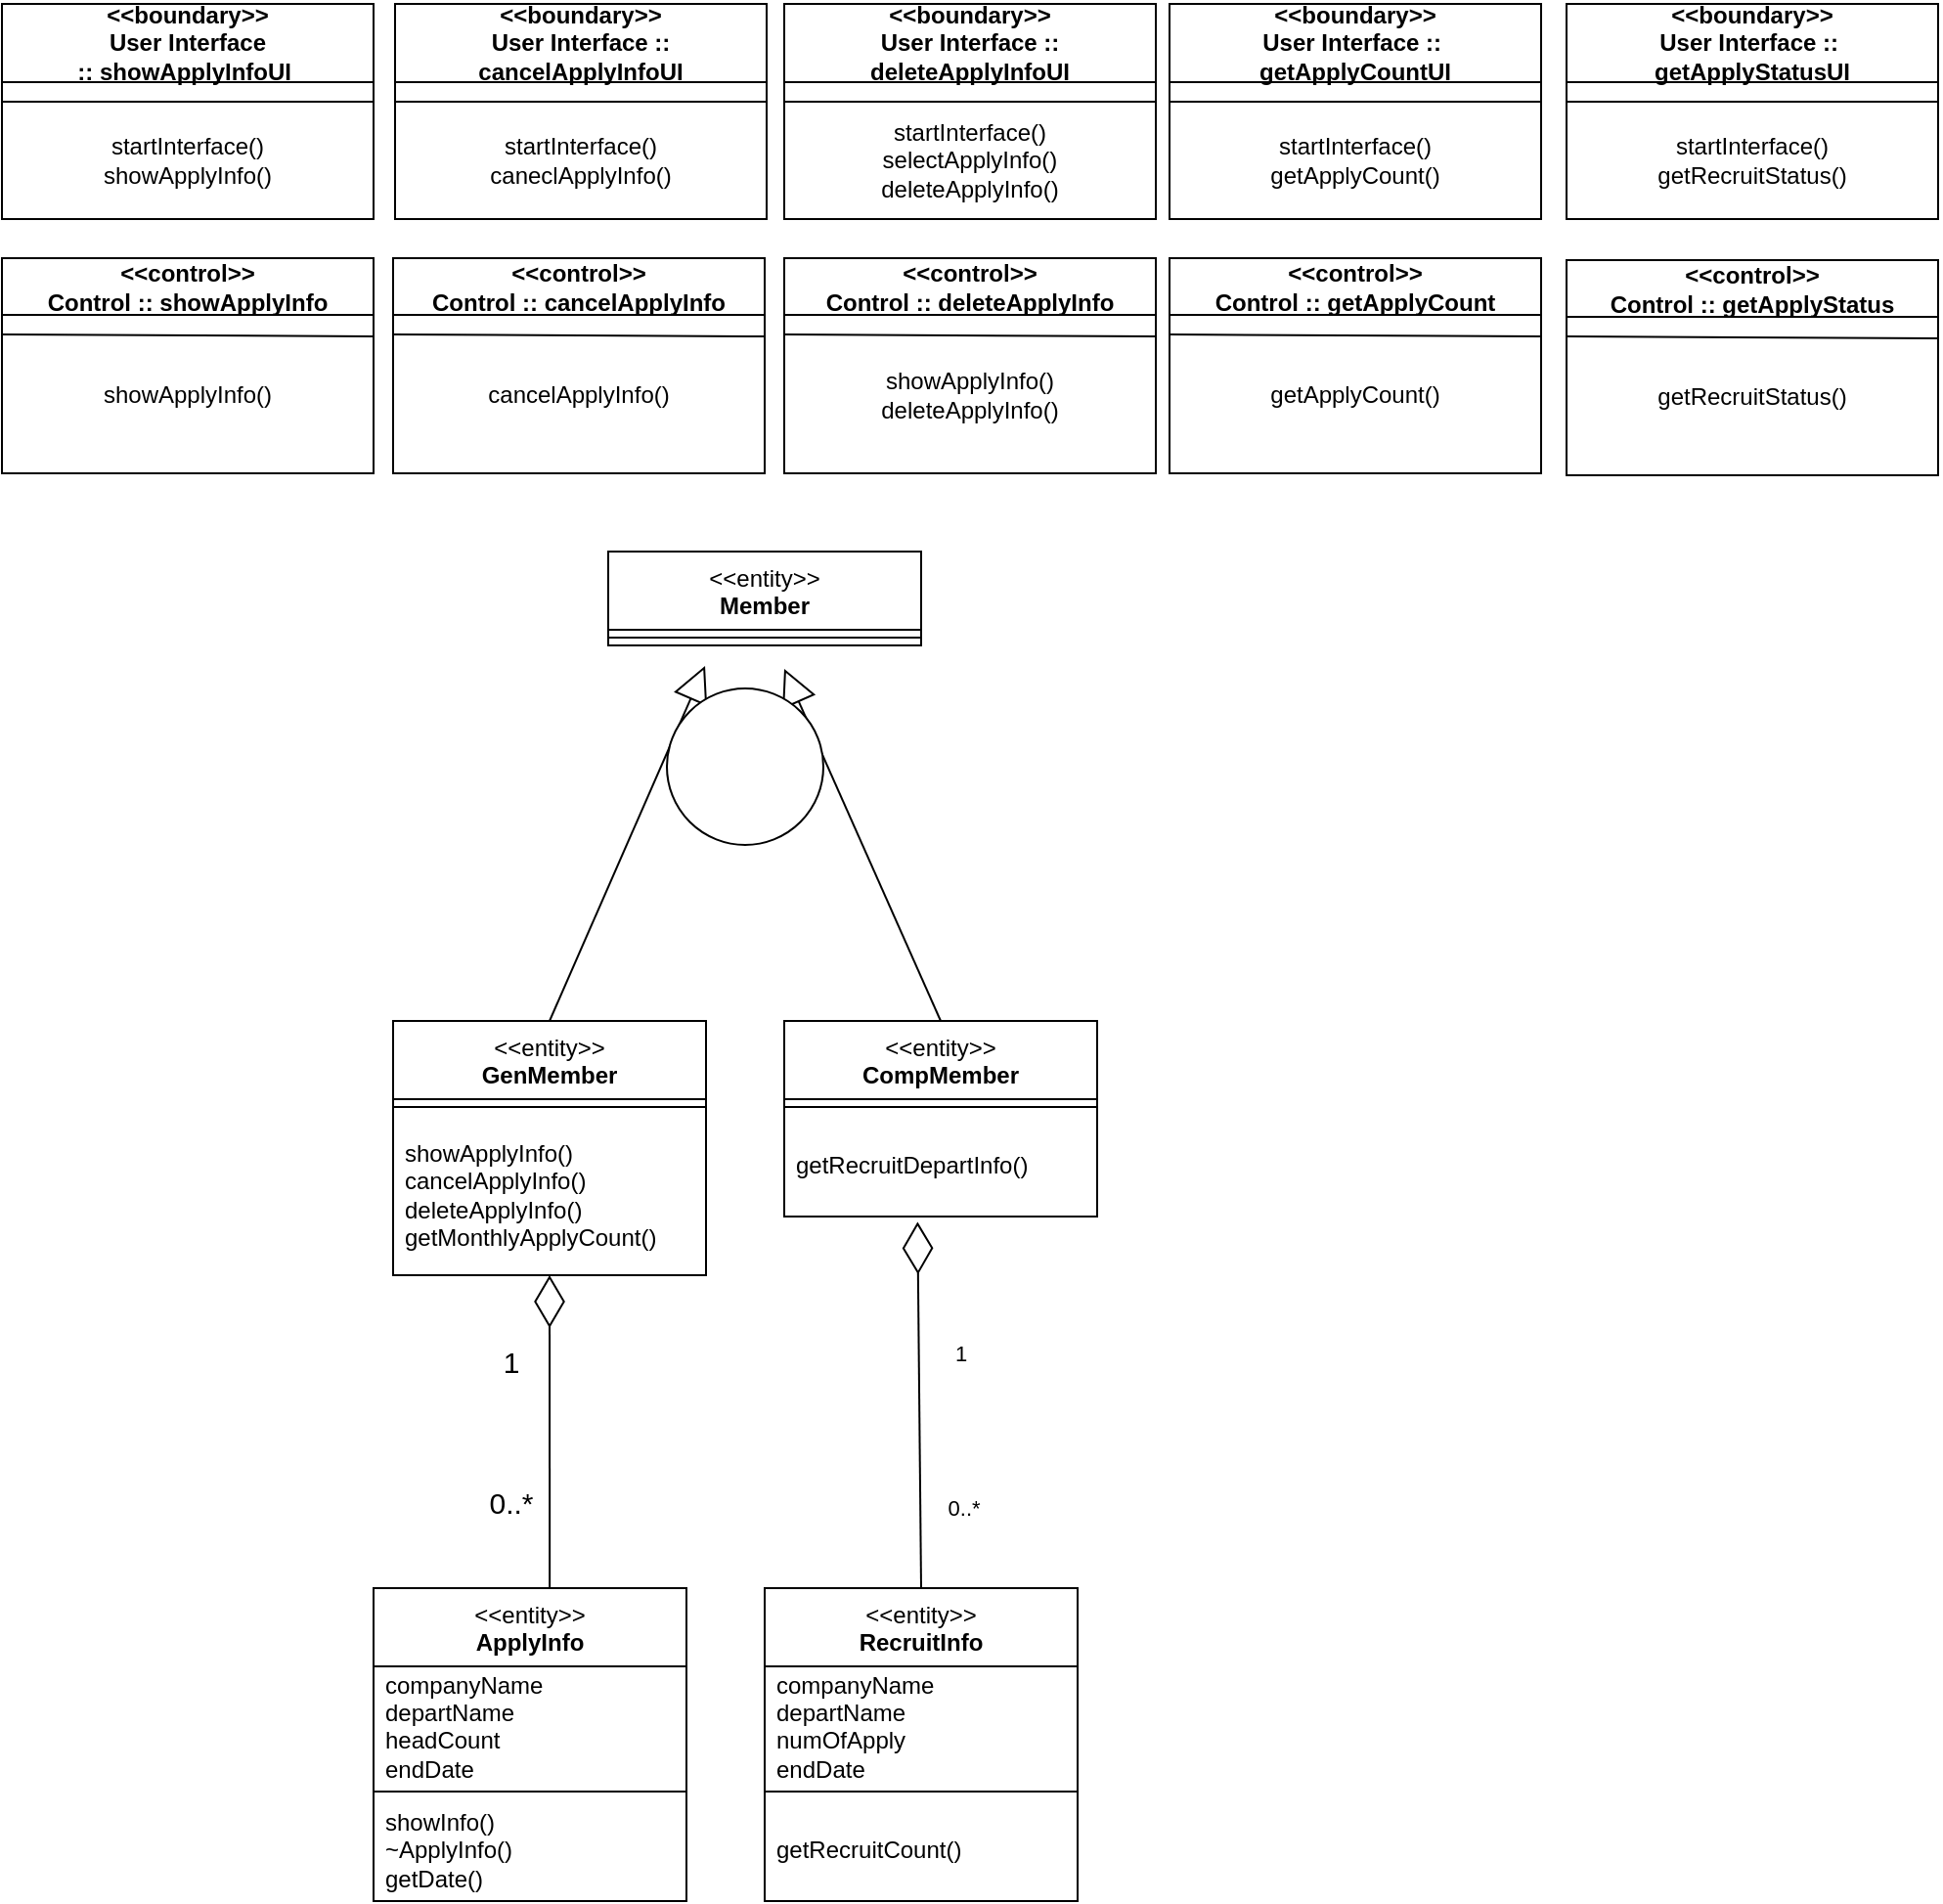 <mxfile version="21.2.9" type="device">
  <diagram name="페이지-1" id="u5kPiQK0h3_c7oDiRtXo">
    <mxGraphModel dx="1059" dy="627" grid="1" gridSize="10" guides="1" tooltips="1" connect="1" arrows="1" fold="1" page="1" pageScale="1" pageWidth="827" pageHeight="1169" math="0" shadow="0">
      <root>
        <mxCell id="0" />
        <mxCell id="1" parent="0" />
        <mxCell id="sXYMrcAE-SkF-xHBRYCo-1" value="&amp;lt;&amp;lt;control&amp;gt;&amp;gt;&lt;br style=&quot;border-color: var(--border-color);&quot;&gt;Control :: showApplyInfo" style="swimlane;fontStyle=1;align=center;verticalAlign=middle;childLayout=stackLayout;horizontal=1;startSize=29;horizontalStack=0;resizeParent=1;resizeParentMax=0;resizeLast=0;collapsible=0;marginBottom=0;html=1;whiteSpace=wrap;" vertex="1" parent="1">
          <mxGeometry x="410" y="300" width="190" height="110" as="geometry" />
        </mxCell>
        <mxCell id="sXYMrcAE-SkF-xHBRYCo-2" value="" style="endArrow=none;html=1;rounded=0;" edge="1" parent="sXYMrcAE-SkF-xHBRYCo-1">
          <mxGeometry width="50" height="50" relative="1" as="geometry">
            <mxPoint y="39" as="sourcePoint" />
            <mxPoint x="190" y="40" as="targetPoint" />
          </mxGeometry>
        </mxCell>
        <mxCell id="sXYMrcAE-SkF-xHBRYCo-3" value="showApplyInfo()" style="text;html=1;strokeColor=none;fillColor=none;align=center;verticalAlign=middle;whiteSpace=wrap;rounded=0;" vertex="1" parent="sXYMrcAE-SkF-xHBRYCo-1">
          <mxGeometry y="29" width="190" height="81" as="geometry" />
        </mxCell>
        <mxCell id="sXYMrcAE-SkF-xHBRYCo-4" value="&amp;lt;&amp;lt;boundary&amp;gt;&amp;gt;&lt;br&gt;User Interface ::&amp;nbsp;&lt;b style=&quot;border-color: var(--border-color);&quot;&gt;showApplyInfo&lt;/b&gt;UI&amp;nbsp;" style="swimlane;fontStyle=1;align=center;verticalAlign=middle;childLayout=stackLayout;horizontal=1;startSize=40;horizontalStack=0;resizeParent=1;resizeParentMax=0;resizeLast=0;collapsible=0;marginBottom=0;html=1;whiteSpace=wrap;" vertex="1" parent="1">
          <mxGeometry x="410" y="170" width="190" height="110" as="geometry" />
        </mxCell>
        <mxCell id="sXYMrcAE-SkF-xHBRYCo-5" value="" style="endArrow=none;html=1;rounded=0;" edge="1" parent="sXYMrcAE-SkF-xHBRYCo-4">
          <mxGeometry width="50" height="50" relative="1" as="geometry">
            <mxPoint y="50" as="sourcePoint" />
            <mxPoint x="190" y="50" as="targetPoint" />
          </mxGeometry>
        </mxCell>
        <mxCell id="sXYMrcAE-SkF-xHBRYCo-6" value="&lt;h1&gt;&lt;br&gt;&lt;/h1&gt;" style="text;html=1;strokeColor=none;fillColor=none;spacing=5;spacingTop=-20;whiteSpace=wrap;overflow=hidden;rounded=0;" vertex="1" parent="sXYMrcAE-SkF-xHBRYCo-4">
          <mxGeometry y="40" width="190" height="10" as="geometry" />
        </mxCell>
        <mxCell id="sXYMrcAE-SkF-xHBRYCo-7" style="edgeStyle=orthogonalEdgeStyle;rounded=0;orthogonalLoop=1;jettySize=auto;html=1;exitX=0.5;exitY=1;exitDx=0;exitDy=0;" edge="1" parent="sXYMrcAE-SkF-xHBRYCo-4" source="sXYMrcAE-SkF-xHBRYCo-6" target="sXYMrcAE-SkF-xHBRYCo-6">
          <mxGeometry relative="1" as="geometry" />
        </mxCell>
        <mxCell id="sXYMrcAE-SkF-xHBRYCo-8" value="startInterface()&lt;br&gt;showApplyInfo()&lt;br&gt;" style="text;html=1;strokeColor=none;fillColor=none;align=center;verticalAlign=middle;whiteSpace=wrap;rounded=0;" vertex="1" parent="sXYMrcAE-SkF-xHBRYCo-4">
          <mxGeometry y="50" width="190" height="60" as="geometry" />
        </mxCell>
        <mxCell id="sXYMrcAE-SkF-xHBRYCo-9" value="&amp;lt;&amp;lt;boundary&amp;gt;&amp;gt;&lt;br&gt;User Interface :: cancelApplyInfoUI" style="swimlane;fontStyle=1;align=center;verticalAlign=middle;childLayout=stackLayout;horizontal=1;startSize=40;horizontalStack=0;resizeParent=1;resizeParentMax=0;resizeLast=0;collapsible=0;marginBottom=0;html=1;whiteSpace=wrap;" vertex="1" parent="1">
          <mxGeometry x="611" y="170" width="190" height="110" as="geometry" />
        </mxCell>
        <mxCell id="sXYMrcAE-SkF-xHBRYCo-10" value="" style="endArrow=none;html=1;rounded=0;" edge="1" parent="sXYMrcAE-SkF-xHBRYCo-9">
          <mxGeometry width="50" height="50" relative="1" as="geometry">
            <mxPoint y="50" as="sourcePoint" />
            <mxPoint x="190" y="50" as="targetPoint" />
          </mxGeometry>
        </mxCell>
        <mxCell id="sXYMrcAE-SkF-xHBRYCo-11" value="&lt;h1&gt;&lt;br&gt;&lt;/h1&gt;" style="text;html=1;strokeColor=none;fillColor=none;spacing=5;spacingTop=-20;whiteSpace=wrap;overflow=hidden;rounded=0;" vertex="1" parent="sXYMrcAE-SkF-xHBRYCo-9">
          <mxGeometry y="40" width="190" height="10" as="geometry" />
        </mxCell>
        <mxCell id="sXYMrcAE-SkF-xHBRYCo-12" style="edgeStyle=orthogonalEdgeStyle;rounded=0;orthogonalLoop=1;jettySize=auto;html=1;exitX=0.5;exitY=1;exitDx=0;exitDy=0;" edge="1" parent="sXYMrcAE-SkF-xHBRYCo-9" source="sXYMrcAE-SkF-xHBRYCo-11" target="sXYMrcAE-SkF-xHBRYCo-11">
          <mxGeometry relative="1" as="geometry" />
        </mxCell>
        <mxCell id="sXYMrcAE-SkF-xHBRYCo-13" value="startInterface()&lt;br&gt;caneclApplyInfo()" style="text;html=1;strokeColor=none;fillColor=none;align=center;verticalAlign=middle;whiteSpace=wrap;rounded=0;" vertex="1" parent="sXYMrcAE-SkF-xHBRYCo-9">
          <mxGeometry y="50" width="190" height="60" as="geometry" />
        </mxCell>
        <mxCell id="sXYMrcAE-SkF-xHBRYCo-14" value="&amp;lt;&amp;lt;control&amp;gt;&amp;gt;&lt;br&gt;Control :: cancelApplyInfo" style="swimlane;fontStyle=1;align=center;verticalAlign=middle;childLayout=stackLayout;horizontal=1;startSize=29;horizontalStack=0;resizeParent=1;resizeParentMax=0;resizeLast=0;collapsible=0;marginBottom=0;html=1;whiteSpace=wrap;" vertex="1" parent="1">
          <mxGeometry x="610" y="300" width="190" height="110" as="geometry" />
        </mxCell>
        <mxCell id="sXYMrcAE-SkF-xHBRYCo-15" value="" style="endArrow=none;html=1;rounded=0;" edge="1" parent="sXYMrcAE-SkF-xHBRYCo-14">
          <mxGeometry width="50" height="50" relative="1" as="geometry">
            <mxPoint y="39" as="sourcePoint" />
            <mxPoint x="190" y="40" as="targetPoint" />
          </mxGeometry>
        </mxCell>
        <mxCell id="sXYMrcAE-SkF-xHBRYCo-16" value="cancelApplyInfo()" style="text;html=1;strokeColor=none;fillColor=none;align=center;verticalAlign=middle;whiteSpace=wrap;rounded=0;" vertex="1" parent="sXYMrcAE-SkF-xHBRYCo-14">
          <mxGeometry y="29" width="190" height="81" as="geometry" />
        </mxCell>
        <mxCell id="sXYMrcAE-SkF-xHBRYCo-17" value="&amp;lt;&amp;lt;boundary&amp;gt;&amp;gt;&lt;br&gt;User Interface :: deleteApplyInfoUI" style="swimlane;fontStyle=1;align=center;verticalAlign=middle;childLayout=stackLayout;horizontal=1;startSize=40;horizontalStack=0;resizeParent=1;resizeParentMax=0;resizeLast=0;collapsible=0;marginBottom=0;html=1;whiteSpace=wrap;" vertex="1" parent="1">
          <mxGeometry x="810" y="170" width="190" height="110" as="geometry" />
        </mxCell>
        <mxCell id="sXYMrcAE-SkF-xHBRYCo-18" value="" style="endArrow=none;html=1;rounded=0;" edge="1" parent="sXYMrcAE-SkF-xHBRYCo-17">
          <mxGeometry width="50" height="50" relative="1" as="geometry">
            <mxPoint y="50" as="sourcePoint" />
            <mxPoint x="190" y="50" as="targetPoint" />
          </mxGeometry>
        </mxCell>
        <mxCell id="sXYMrcAE-SkF-xHBRYCo-19" value="&lt;h1&gt;&lt;br&gt;&lt;/h1&gt;" style="text;html=1;strokeColor=none;fillColor=none;spacing=5;spacingTop=-20;whiteSpace=wrap;overflow=hidden;rounded=0;" vertex="1" parent="sXYMrcAE-SkF-xHBRYCo-17">
          <mxGeometry y="40" width="190" height="10" as="geometry" />
        </mxCell>
        <mxCell id="sXYMrcAE-SkF-xHBRYCo-20" style="edgeStyle=orthogonalEdgeStyle;rounded=0;orthogonalLoop=1;jettySize=auto;html=1;exitX=0.5;exitY=1;exitDx=0;exitDy=0;" edge="1" parent="sXYMrcAE-SkF-xHBRYCo-17" source="sXYMrcAE-SkF-xHBRYCo-19" target="sXYMrcAE-SkF-xHBRYCo-19">
          <mxGeometry relative="1" as="geometry" />
        </mxCell>
        <mxCell id="sXYMrcAE-SkF-xHBRYCo-21" value="startInterface()&lt;br&gt;selectApplyInfo()&lt;br&gt;deleteApplyInfo()" style="text;html=1;strokeColor=none;fillColor=none;align=center;verticalAlign=middle;whiteSpace=wrap;rounded=0;" vertex="1" parent="sXYMrcAE-SkF-xHBRYCo-17">
          <mxGeometry y="50" width="190" height="60" as="geometry" />
        </mxCell>
        <mxCell id="sXYMrcAE-SkF-xHBRYCo-22" value="&amp;lt;&amp;lt;control&amp;gt;&amp;gt;&lt;br&gt;Control :: deleteApplyInfo" style="swimlane;fontStyle=1;align=center;verticalAlign=middle;childLayout=stackLayout;horizontal=1;startSize=29;horizontalStack=0;resizeParent=1;resizeParentMax=0;resizeLast=0;collapsible=0;marginBottom=0;html=1;whiteSpace=wrap;" vertex="1" parent="1">
          <mxGeometry x="810" y="300" width="190" height="110" as="geometry" />
        </mxCell>
        <mxCell id="sXYMrcAE-SkF-xHBRYCo-23" value="" style="endArrow=none;html=1;rounded=0;" edge="1" parent="sXYMrcAE-SkF-xHBRYCo-22">
          <mxGeometry width="50" height="50" relative="1" as="geometry">
            <mxPoint y="39" as="sourcePoint" />
            <mxPoint x="190" y="40" as="targetPoint" />
          </mxGeometry>
        </mxCell>
        <mxCell id="sXYMrcAE-SkF-xHBRYCo-24" value="showApplyInfo()&lt;br&gt;deleteApplyInfo()" style="text;html=1;strokeColor=none;fillColor=none;align=center;verticalAlign=middle;whiteSpace=wrap;rounded=0;" vertex="1" parent="sXYMrcAE-SkF-xHBRYCo-22">
          <mxGeometry y="29" width="190" height="81" as="geometry" />
        </mxCell>
        <mxCell id="sXYMrcAE-SkF-xHBRYCo-25" value="&amp;lt;&amp;lt;boundary&amp;gt;&amp;gt;&lt;br&gt;User Interface ::&amp;nbsp;&lt;br&gt;getApplyCountUI" style="swimlane;fontStyle=1;align=center;verticalAlign=middle;childLayout=stackLayout;horizontal=1;startSize=40;horizontalStack=0;resizeParent=1;resizeParentMax=0;resizeLast=0;collapsible=0;marginBottom=0;html=1;whiteSpace=wrap;" vertex="1" parent="1">
          <mxGeometry x="1007" y="170" width="190" height="110" as="geometry" />
        </mxCell>
        <mxCell id="sXYMrcAE-SkF-xHBRYCo-26" value="" style="endArrow=none;html=1;rounded=0;" edge="1" parent="sXYMrcAE-SkF-xHBRYCo-25">
          <mxGeometry width="50" height="50" relative="1" as="geometry">
            <mxPoint y="50" as="sourcePoint" />
            <mxPoint x="190" y="50" as="targetPoint" />
          </mxGeometry>
        </mxCell>
        <mxCell id="sXYMrcAE-SkF-xHBRYCo-27" value="&lt;h1&gt;&lt;br&gt;&lt;/h1&gt;" style="text;html=1;strokeColor=none;fillColor=none;spacing=5;spacingTop=-20;whiteSpace=wrap;overflow=hidden;rounded=0;" vertex="1" parent="sXYMrcAE-SkF-xHBRYCo-25">
          <mxGeometry y="40" width="190" height="10" as="geometry" />
        </mxCell>
        <mxCell id="sXYMrcAE-SkF-xHBRYCo-28" style="edgeStyle=orthogonalEdgeStyle;rounded=0;orthogonalLoop=1;jettySize=auto;html=1;exitX=0.5;exitY=1;exitDx=0;exitDy=0;" edge="1" parent="sXYMrcAE-SkF-xHBRYCo-25" source="sXYMrcAE-SkF-xHBRYCo-27" target="sXYMrcAE-SkF-xHBRYCo-27">
          <mxGeometry relative="1" as="geometry" />
        </mxCell>
        <mxCell id="sXYMrcAE-SkF-xHBRYCo-29" value="startInterface()&lt;br&gt;getApplyCount()" style="text;html=1;strokeColor=none;fillColor=none;align=center;verticalAlign=middle;whiteSpace=wrap;rounded=0;" vertex="1" parent="sXYMrcAE-SkF-xHBRYCo-25">
          <mxGeometry y="50" width="190" height="60" as="geometry" />
        </mxCell>
        <mxCell id="sXYMrcAE-SkF-xHBRYCo-30" value="&amp;lt;&amp;lt;control&amp;gt;&amp;gt;&lt;br&gt;Control ::&amp;nbsp;&lt;b style=&quot;border-color: var(--border-color);&quot;&gt;getApplyCount&lt;/b&gt;" style="swimlane;fontStyle=1;align=center;verticalAlign=middle;childLayout=stackLayout;horizontal=1;startSize=29;horizontalStack=0;resizeParent=1;resizeParentMax=0;resizeLast=0;collapsible=0;marginBottom=0;html=1;whiteSpace=wrap;" vertex="1" parent="1">
          <mxGeometry x="1007" y="300" width="190" height="110" as="geometry" />
        </mxCell>
        <mxCell id="sXYMrcAE-SkF-xHBRYCo-31" value="" style="endArrow=none;html=1;rounded=0;" edge="1" parent="sXYMrcAE-SkF-xHBRYCo-30">
          <mxGeometry width="50" height="50" relative="1" as="geometry">
            <mxPoint y="39" as="sourcePoint" />
            <mxPoint x="190" y="40" as="targetPoint" />
          </mxGeometry>
        </mxCell>
        <mxCell id="sXYMrcAE-SkF-xHBRYCo-32" value="getApplyCount()" style="text;html=1;strokeColor=none;fillColor=none;align=center;verticalAlign=middle;whiteSpace=wrap;rounded=0;" vertex="1" parent="sXYMrcAE-SkF-xHBRYCo-30">
          <mxGeometry y="29" width="190" height="81" as="geometry" />
        </mxCell>
        <mxCell id="sXYMrcAE-SkF-xHBRYCo-33" value="&amp;lt;&amp;lt;boundary&amp;gt;&amp;gt;&lt;br&gt;User Interface ::&amp;nbsp;&lt;br&gt;&lt;b style=&quot;border-color: var(--border-color);&quot;&gt;getApplyStatusUI&lt;/b&gt;" style="swimlane;fontStyle=1;align=center;verticalAlign=middle;childLayout=stackLayout;horizontal=1;startSize=40;horizontalStack=0;resizeParent=1;resizeParentMax=0;resizeLast=0;collapsible=0;marginBottom=0;html=1;whiteSpace=wrap;" vertex="1" parent="1">
          <mxGeometry x="1210" y="170" width="190" height="110" as="geometry" />
        </mxCell>
        <mxCell id="sXYMrcAE-SkF-xHBRYCo-34" value="" style="endArrow=none;html=1;rounded=0;" edge="1" parent="sXYMrcAE-SkF-xHBRYCo-33">
          <mxGeometry width="50" height="50" relative="1" as="geometry">
            <mxPoint y="50" as="sourcePoint" />
            <mxPoint x="190" y="50" as="targetPoint" />
          </mxGeometry>
        </mxCell>
        <mxCell id="sXYMrcAE-SkF-xHBRYCo-35" value="&lt;h1&gt;&lt;br&gt;&lt;/h1&gt;" style="text;html=1;strokeColor=none;fillColor=none;spacing=5;spacingTop=-20;whiteSpace=wrap;overflow=hidden;rounded=0;" vertex="1" parent="sXYMrcAE-SkF-xHBRYCo-33">
          <mxGeometry y="40" width="190" height="10" as="geometry" />
        </mxCell>
        <mxCell id="sXYMrcAE-SkF-xHBRYCo-36" style="edgeStyle=orthogonalEdgeStyle;rounded=0;orthogonalLoop=1;jettySize=auto;html=1;exitX=0.5;exitY=1;exitDx=0;exitDy=0;" edge="1" parent="sXYMrcAE-SkF-xHBRYCo-33" source="sXYMrcAE-SkF-xHBRYCo-35" target="sXYMrcAE-SkF-xHBRYCo-35">
          <mxGeometry relative="1" as="geometry" />
        </mxCell>
        <mxCell id="sXYMrcAE-SkF-xHBRYCo-37" value="startInterface()&lt;br&gt;getRecruitStatus()" style="text;html=1;strokeColor=none;fillColor=none;align=center;verticalAlign=middle;whiteSpace=wrap;rounded=0;" vertex="1" parent="sXYMrcAE-SkF-xHBRYCo-33">
          <mxGeometry y="50" width="190" height="60" as="geometry" />
        </mxCell>
        <mxCell id="sXYMrcAE-SkF-xHBRYCo-38" value="&amp;lt;&amp;lt;control&amp;gt;&amp;gt;&lt;br&gt;Control ::&amp;nbsp;&lt;b style=&quot;border-color: var(--border-color);&quot;&gt;getApplyStatus&lt;/b&gt;" style="swimlane;fontStyle=1;align=center;verticalAlign=middle;childLayout=stackLayout;horizontal=1;startSize=29;horizontalStack=0;resizeParent=1;resizeParentMax=0;resizeLast=0;collapsible=0;marginBottom=0;html=1;whiteSpace=wrap;" vertex="1" parent="1">
          <mxGeometry x="1210" y="301" width="190" height="110" as="geometry" />
        </mxCell>
        <mxCell id="sXYMrcAE-SkF-xHBRYCo-39" value="" style="endArrow=none;html=1;rounded=0;" edge="1" parent="sXYMrcAE-SkF-xHBRYCo-38">
          <mxGeometry width="50" height="50" relative="1" as="geometry">
            <mxPoint y="39" as="sourcePoint" />
            <mxPoint x="190" y="40" as="targetPoint" />
          </mxGeometry>
        </mxCell>
        <mxCell id="sXYMrcAE-SkF-xHBRYCo-40" value="getRecruitStatus()" style="text;html=1;strokeColor=none;fillColor=none;align=center;verticalAlign=middle;whiteSpace=wrap;rounded=0;" vertex="1" parent="sXYMrcAE-SkF-xHBRYCo-38">
          <mxGeometry y="29" width="190" height="81" as="geometry" />
        </mxCell>
        <mxCell id="sXYMrcAE-SkF-xHBRYCo-42" value="&amp;lt;&amp;lt;entity&amp;gt;&amp;gt;&lt;br&gt;&lt;b&gt;Member&lt;/b&gt;" style="swimlane;fontStyle=0;align=center;verticalAlign=top;childLayout=stackLayout;horizontal=1;startSize=40;horizontalStack=0;resizeParent=1;resizeParentMax=0;resizeLast=0;collapsible=0;marginBottom=0;html=1;whiteSpace=wrap;" vertex="1" parent="1">
          <mxGeometry x="720" y="450" width="160" height="48" as="geometry" />
        </mxCell>
        <mxCell id="sXYMrcAE-SkF-xHBRYCo-43" value="" style="line;strokeWidth=1;fillColor=none;align=left;verticalAlign=middle;spacingTop=-1;spacingLeft=3;spacingRight=3;rotatable=0;labelPosition=right;points=[];portConstraint=eastwest;" vertex="1" parent="sXYMrcAE-SkF-xHBRYCo-42">
          <mxGeometry y="40" width="160" height="8" as="geometry" />
        </mxCell>
        <mxCell id="sXYMrcAE-SkF-xHBRYCo-44" value="&amp;lt;&amp;lt;entity&amp;gt;&amp;gt;&lt;br&gt;&lt;b&gt;GenMember&lt;/b&gt;" style="swimlane;fontStyle=0;align=center;verticalAlign=top;childLayout=stackLayout;horizontal=1;startSize=40;horizontalStack=0;resizeParent=1;resizeParentMax=0;resizeLast=0;collapsible=0;marginBottom=0;html=1;whiteSpace=wrap;" vertex="1" parent="1">
          <mxGeometry x="610" y="690.0" width="160" height="130" as="geometry" />
        </mxCell>
        <mxCell id="sXYMrcAE-SkF-xHBRYCo-45" value="" style="line;strokeWidth=1;fillColor=none;align=left;verticalAlign=middle;spacingTop=-1;spacingLeft=3;spacingRight=3;rotatable=0;labelPosition=right;points=[];portConstraint=eastwest;" vertex="1" parent="sXYMrcAE-SkF-xHBRYCo-44">
          <mxGeometry y="40" width="160" height="8" as="geometry" />
        </mxCell>
        <mxCell id="sXYMrcAE-SkF-xHBRYCo-46" value="showApplyInfo()&lt;br&gt;cancelApplyInfo()&lt;br&gt;deleteApplyInfo()&lt;br&gt;getMonthlyApplyCount()" style="text;html=1;strokeColor=none;fillColor=none;align=left;verticalAlign=middle;spacingLeft=4;spacingRight=4;overflow=hidden;rotatable=0;points=[[0,0.5],[1,0.5]];portConstraint=eastwest;whiteSpace=wrap;" vertex="1" parent="sXYMrcAE-SkF-xHBRYCo-44">
          <mxGeometry y="48" width="160" height="82" as="geometry" />
        </mxCell>
        <mxCell id="sXYMrcAE-SkF-xHBRYCo-47" value="&amp;lt;&amp;lt;entity&amp;gt;&amp;gt;&lt;br&gt;&lt;b&gt;CompMember&lt;/b&gt;" style="swimlane;fontStyle=0;align=center;verticalAlign=top;childLayout=stackLayout;horizontal=1;startSize=40;horizontalStack=0;resizeParent=1;resizeParentMax=0;resizeLast=0;collapsible=0;marginBottom=0;html=1;whiteSpace=wrap;" vertex="1" parent="1">
          <mxGeometry x="810" y="690.0" width="160" height="100" as="geometry" />
        </mxCell>
        <mxCell id="sXYMrcAE-SkF-xHBRYCo-48" value="" style="line;strokeWidth=1;fillColor=none;align=left;verticalAlign=middle;spacingTop=-1;spacingLeft=3;spacingRight=3;rotatable=0;labelPosition=right;points=[];portConstraint=eastwest;" vertex="1" parent="sXYMrcAE-SkF-xHBRYCo-47">
          <mxGeometry y="40" width="160" height="8" as="geometry" />
        </mxCell>
        <mxCell id="sXYMrcAE-SkF-xHBRYCo-49" value="getRecruitDepartInfo()" style="text;html=1;strokeColor=none;fillColor=none;align=left;verticalAlign=middle;spacingLeft=4;spacingRight=4;overflow=hidden;rotatable=0;points=[[0,0.5],[1,0.5]];portConstraint=eastwest;whiteSpace=wrap;" vertex="1" parent="sXYMrcAE-SkF-xHBRYCo-47">
          <mxGeometry y="48" width="160" height="52" as="geometry" />
        </mxCell>
        <mxCell id="sXYMrcAE-SkF-xHBRYCo-50" value="" style="endArrow=block;endSize=16;endFill=0;html=1;rounded=0;exitX=0.5;exitY=0;exitDx=0;exitDy=0;entryX=0.372;entryY=0.976;entryDx=0;entryDy=0;entryPerimeter=0;" edge="1" parent="1" source="sXYMrcAE-SkF-xHBRYCo-44">
          <mxGeometry width="160" relative="1" as="geometry">
            <mxPoint x="770" y="680.0" as="sourcePoint" />
            <mxPoint x="769.52" y="508.512" as="targetPoint" />
          </mxGeometry>
        </mxCell>
        <mxCell id="sXYMrcAE-SkF-xHBRYCo-51" value="" style="endArrow=block;endSize=16;endFill=0;html=1;rounded=0;exitX=0.5;exitY=0;exitDx=0;exitDy=0;entryX=0.625;entryY=1;entryDx=0;entryDy=0;entryPerimeter=0;" edge="1" parent="1" source="sXYMrcAE-SkF-xHBRYCo-47">
          <mxGeometry width="160" relative="1" as="geometry">
            <mxPoint x="910" y="550" as="sourcePoint" />
            <mxPoint x="810" y="510" as="targetPoint" />
            <Array as="points" />
          </mxGeometry>
        </mxCell>
        <mxCell id="sXYMrcAE-SkF-xHBRYCo-52" value="&amp;lt;&amp;lt;entity&amp;gt;&amp;gt;&lt;br&gt;&lt;b&gt;RecruitInfo&lt;/b&gt;" style="swimlane;fontStyle=0;align=center;verticalAlign=top;childLayout=stackLayout;horizontal=1;startSize=40;horizontalStack=0;resizeParent=1;resizeParentMax=0;resizeLast=0;collapsible=0;marginBottom=0;html=1;whiteSpace=wrap;" vertex="1" parent="1">
          <mxGeometry x="800" y="980.0" width="160" height="160" as="geometry" />
        </mxCell>
        <mxCell id="sXYMrcAE-SkF-xHBRYCo-53" value="companyName&lt;br&gt;departName&lt;br&gt;numOfApply&lt;br&gt;endDate" style="text;html=1;strokeColor=none;fillColor=none;align=left;verticalAlign=middle;spacingLeft=4;spacingRight=4;overflow=hidden;rotatable=0;points=[[0,0.5],[1,0.5]];portConstraint=eastwest;whiteSpace=wrap;" vertex="1" parent="sXYMrcAE-SkF-xHBRYCo-52">
          <mxGeometry y="40" width="160" height="60" as="geometry" />
        </mxCell>
        <mxCell id="sXYMrcAE-SkF-xHBRYCo-54" value="" style="line;strokeWidth=1;fillColor=none;align=left;verticalAlign=middle;spacingTop=-1;spacingLeft=3;spacingRight=3;rotatable=0;labelPosition=right;points=[];portConstraint=eastwest;" vertex="1" parent="sXYMrcAE-SkF-xHBRYCo-52">
          <mxGeometry y="100" width="160" height="8" as="geometry" />
        </mxCell>
        <mxCell id="sXYMrcAE-SkF-xHBRYCo-55" value="getRecruitCount()" style="text;html=1;strokeColor=none;fillColor=none;align=left;verticalAlign=middle;spacingLeft=4;spacingRight=4;overflow=hidden;rotatable=0;points=[[0,0.5],[1,0.5]];portConstraint=eastwest;whiteSpace=wrap;" vertex="1" parent="sXYMrcAE-SkF-xHBRYCo-52">
          <mxGeometry y="108" width="160" height="52" as="geometry" />
        </mxCell>
        <mxCell id="sXYMrcAE-SkF-xHBRYCo-56" value="&amp;lt;&amp;lt;entity&amp;gt;&amp;gt;&lt;br&gt;&lt;b&gt;ApplyInfo&lt;/b&gt;" style="swimlane;fontStyle=0;align=center;verticalAlign=top;childLayout=stackLayout;horizontal=1;startSize=40;horizontalStack=0;resizeParent=1;resizeParentMax=0;resizeLast=0;collapsible=0;marginBottom=0;html=1;whiteSpace=wrap;" vertex="1" parent="1">
          <mxGeometry x="600" y="980.0" width="160" height="160" as="geometry" />
        </mxCell>
        <mxCell id="sXYMrcAE-SkF-xHBRYCo-57" value="companyName&lt;br&gt;departName&lt;br&gt;headCount&lt;br&gt;endDate" style="text;html=1;strokeColor=none;fillColor=none;align=left;verticalAlign=middle;spacingLeft=4;spacingRight=4;overflow=hidden;rotatable=0;points=[[0,0.5],[1,0.5]];portConstraint=eastwest;whiteSpace=wrap;" vertex="1" parent="sXYMrcAE-SkF-xHBRYCo-56">
          <mxGeometry y="40" width="160" height="60" as="geometry" />
        </mxCell>
        <mxCell id="sXYMrcAE-SkF-xHBRYCo-58" value="" style="line;strokeWidth=1;fillColor=none;align=left;verticalAlign=middle;spacingTop=-1;spacingLeft=3;spacingRight=3;rotatable=0;labelPosition=right;points=[];portConstraint=eastwest;" vertex="1" parent="sXYMrcAE-SkF-xHBRYCo-56">
          <mxGeometry y="100" width="160" height="8" as="geometry" />
        </mxCell>
        <mxCell id="sXYMrcAE-SkF-xHBRYCo-59" value="showInfo()&lt;br&gt;~ApplyInfo()&lt;br&gt;getDate()" style="text;html=1;strokeColor=none;fillColor=none;align=left;verticalAlign=middle;spacingLeft=4;spacingRight=4;overflow=hidden;rotatable=0;points=[[0,0.5],[1,0.5]];portConstraint=eastwest;whiteSpace=wrap;" vertex="1" parent="sXYMrcAE-SkF-xHBRYCo-56">
          <mxGeometry y="108" width="160" height="52" as="geometry" />
        </mxCell>
        <mxCell id="sXYMrcAE-SkF-xHBRYCo-60" value="1&lt;br&gt;&lt;br&gt;&lt;br&gt;&lt;br&gt;&lt;br&gt;&amp;nbsp;&lt;br&gt;&amp;nbsp;0..*" style="endArrow=diamondThin;endFill=0;endSize=24;html=1;rounded=0;entryX=0.426;entryY=1.052;entryDx=0;entryDy=0;entryPerimeter=0;exitX=0.5;exitY=0;exitDx=0;exitDy=0;" edge="1" parent="1" source="sXYMrcAE-SkF-xHBRYCo-52" target="sXYMrcAE-SkF-xHBRYCo-49">
          <mxGeometry x="-0.153" y="-21" width="160" relative="1" as="geometry">
            <mxPoint x="1090" y="711.0" as="sourcePoint" />
            <mxPoint x="850" y="1070.0" as="targetPoint" />
            <mxPoint as="offset" />
          </mxGeometry>
        </mxCell>
        <mxCell id="sXYMrcAE-SkF-xHBRYCo-61" value="&lt;span style=&quot;font-size: 15px;&quot;&gt;1&lt;br&gt;&lt;br&gt;&lt;br&gt;&lt;br&gt;0..*&lt;br&gt;&lt;/span&gt;" style="endArrow=diamondThin;endFill=0;endSize=24;html=1;rounded=0;entryX=0.5;entryY=1;entryDx=0;entryDy=0;entryPerimeter=0;exitX=0.563;exitY=0;exitDx=0;exitDy=0;exitPerimeter=0;" edge="1" parent="1" source="sXYMrcAE-SkF-xHBRYCo-56" target="sXYMrcAE-SkF-xHBRYCo-46">
          <mxGeometry x="0.0" y="20" width="160" relative="1" as="geometry">
            <mxPoint x="680" y="980.0" as="sourcePoint" />
            <mxPoint x="610" y="717.63" as="targetPoint" />
            <mxPoint as="offset" />
          </mxGeometry>
        </mxCell>
        <mxCell id="sXYMrcAE-SkF-xHBRYCo-62" value="" style="ellipse;whiteSpace=wrap;html=1;" vertex="1" parent="1">
          <mxGeometry x="750" y="520" width="80" height="80" as="geometry" />
        </mxCell>
      </root>
    </mxGraphModel>
  </diagram>
</mxfile>
